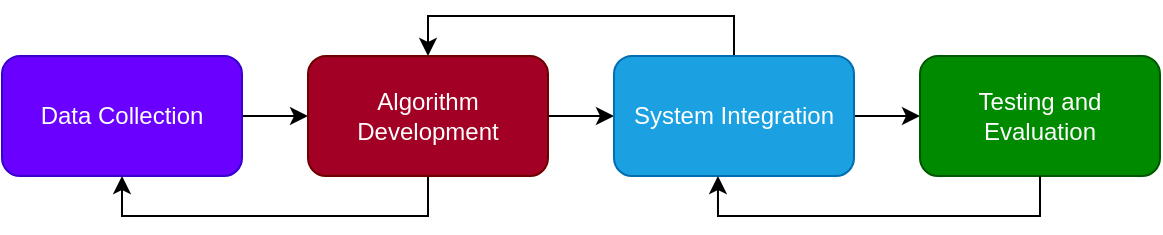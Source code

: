 <mxfile version="21.6.5" type="device">
  <diagram name="Page-1" id="2VFw9k8hx-Dmg1x916UW">
    <mxGraphModel dx="1044" dy="685" grid="0" gridSize="10" guides="1" tooltips="1" connect="1" arrows="1" fold="1" page="1" pageScale="1" pageWidth="827" pageHeight="1169" math="0" shadow="0">
      <root>
        <mxCell id="0" />
        <mxCell id="1" parent="0" />
        <mxCell id="wYmBD6Fx5EBD6LhSwFQX-5" style="edgeStyle=orthogonalEdgeStyle;rounded=0;orthogonalLoop=1;jettySize=auto;html=1;exitX=1;exitY=0.5;exitDx=0;exitDy=0;entryX=0;entryY=0.5;entryDx=0;entryDy=0;" parent="1" source="wYmBD6Fx5EBD6LhSwFQX-1" target="wYmBD6Fx5EBD6LhSwFQX-2" edge="1">
          <mxGeometry relative="1" as="geometry" />
        </mxCell>
        <mxCell id="wYmBD6Fx5EBD6LhSwFQX-1" value="Data Collection" style="rounded=1;whiteSpace=wrap;html=1;fillColor=#6a00ff;strokeColor=#3700CC;fontColor=#ffffff;" parent="1" vertex="1">
          <mxGeometry x="131" y="154" width="120" height="60" as="geometry" />
        </mxCell>
        <mxCell id="wYmBD6Fx5EBD6LhSwFQX-6" style="edgeStyle=orthogonalEdgeStyle;rounded=0;orthogonalLoop=1;jettySize=auto;html=1;exitX=1;exitY=0.5;exitDx=0;exitDy=0;entryX=0;entryY=0.5;entryDx=0;entryDy=0;" parent="1" source="wYmBD6Fx5EBD6LhSwFQX-2" target="wYmBD6Fx5EBD6LhSwFQX-3" edge="1">
          <mxGeometry relative="1" as="geometry" />
        </mxCell>
        <mxCell id="wYmBD6Fx5EBD6LhSwFQX-8" style="edgeStyle=orthogonalEdgeStyle;rounded=0;orthogonalLoop=1;jettySize=auto;html=1;exitX=0.5;exitY=1;exitDx=0;exitDy=0;entryX=0.5;entryY=1;entryDx=0;entryDy=0;" parent="1" source="wYmBD6Fx5EBD6LhSwFQX-2" target="wYmBD6Fx5EBD6LhSwFQX-1" edge="1">
          <mxGeometry relative="1" as="geometry" />
        </mxCell>
        <mxCell id="wYmBD6Fx5EBD6LhSwFQX-2" value="Algorithm Development" style="rounded=1;whiteSpace=wrap;html=1;fillColor=#a20025;strokeColor=#6F0000;fontColor=#ffffff;" parent="1" vertex="1">
          <mxGeometry x="284" y="154" width="120" height="60" as="geometry" />
        </mxCell>
        <mxCell id="wYmBD6Fx5EBD6LhSwFQX-7" style="edgeStyle=orthogonalEdgeStyle;rounded=0;orthogonalLoop=1;jettySize=auto;html=1;exitX=1;exitY=0.5;exitDx=0;exitDy=0;entryX=0;entryY=0.5;entryDx=0;entryDy=0;" parent="1" source="wYmBD6Fx5EBD6LhSwFQX-3" target="wYmBD6Fx5EBD6LhSwFQX-4" edge="1">
          <mxGeometry relative="1" as="geometry" />
        </mxCell>
        <mxCell id="wYmBD6Fx5EBD6LhSwFQX-9" style="edgeStyle=orthogonalEdgeStyle;rounded=0;orthogonalLoop=1;jettySize=auto;html=1;exitX=0.5;exitY=0;exitDx=0;exitDy=0;entryX=0.5;entryY=0;entryDx=0;entryDy=0;" parent="1" source="wYmBD6Fx5EBD6LhSwFQX-3" target="wYmBD6Fx5EBD6LhSwFQX-2" edge="1">
          <mxGeometry relative="1" as="geometry" />
        </mxCell>
        <mxCell id="wYmBD6Fx5EBD6LhSwFQX-3" value="System Integration" style="rounded=1;whiteSpace=wrap;html=1;fillColor=#1ba1e2;strokeColor=#006EAF;fontColor=#ffffff;" parent="1" vertex="1">
          <mxGeometry x="437" y="154" width="120" height="60" as="geometry" />
        </mxCell>
        <mxCell id="wYmBD6Fx5EBD6LhSwFQX-4" value="Testing and Evaluation" style="rounded=1;whiteSpace=wrap;html=1;fillColor=#008a00;strokeColor=#005700;glass=0;fontColor=#ffffff;" parent="1" vertex="1">
          <mxGeometry x="590" y="154" width="120" height="60" as="geometry" />
        </mxCell>
        <mxCell id="wYmBD6Fx5EBD6LhSwFQX-10" style="edgeStyle=orthogonalEdgeStyle;rounded=0;orthogonalLoop=1;jettySize=auto;html=1;exitX=0.5;exitY=1;exitDx=0;exitDy=0;entryX=0.433;entryY=1;entryDx=0;entryDy=0;entryPerimeter=0;" parent="1" source="wYmBD6Fx5EBD6LhSwFQX-4" target="wYmBD6Fx5EBD6LhSwFQX-3" edge="1">
          <mxGeometry relative="1" as="geometry" />
        </mxCell>
      </root>
    </mxGraphModel>
  </diagram>
</mxfile>
